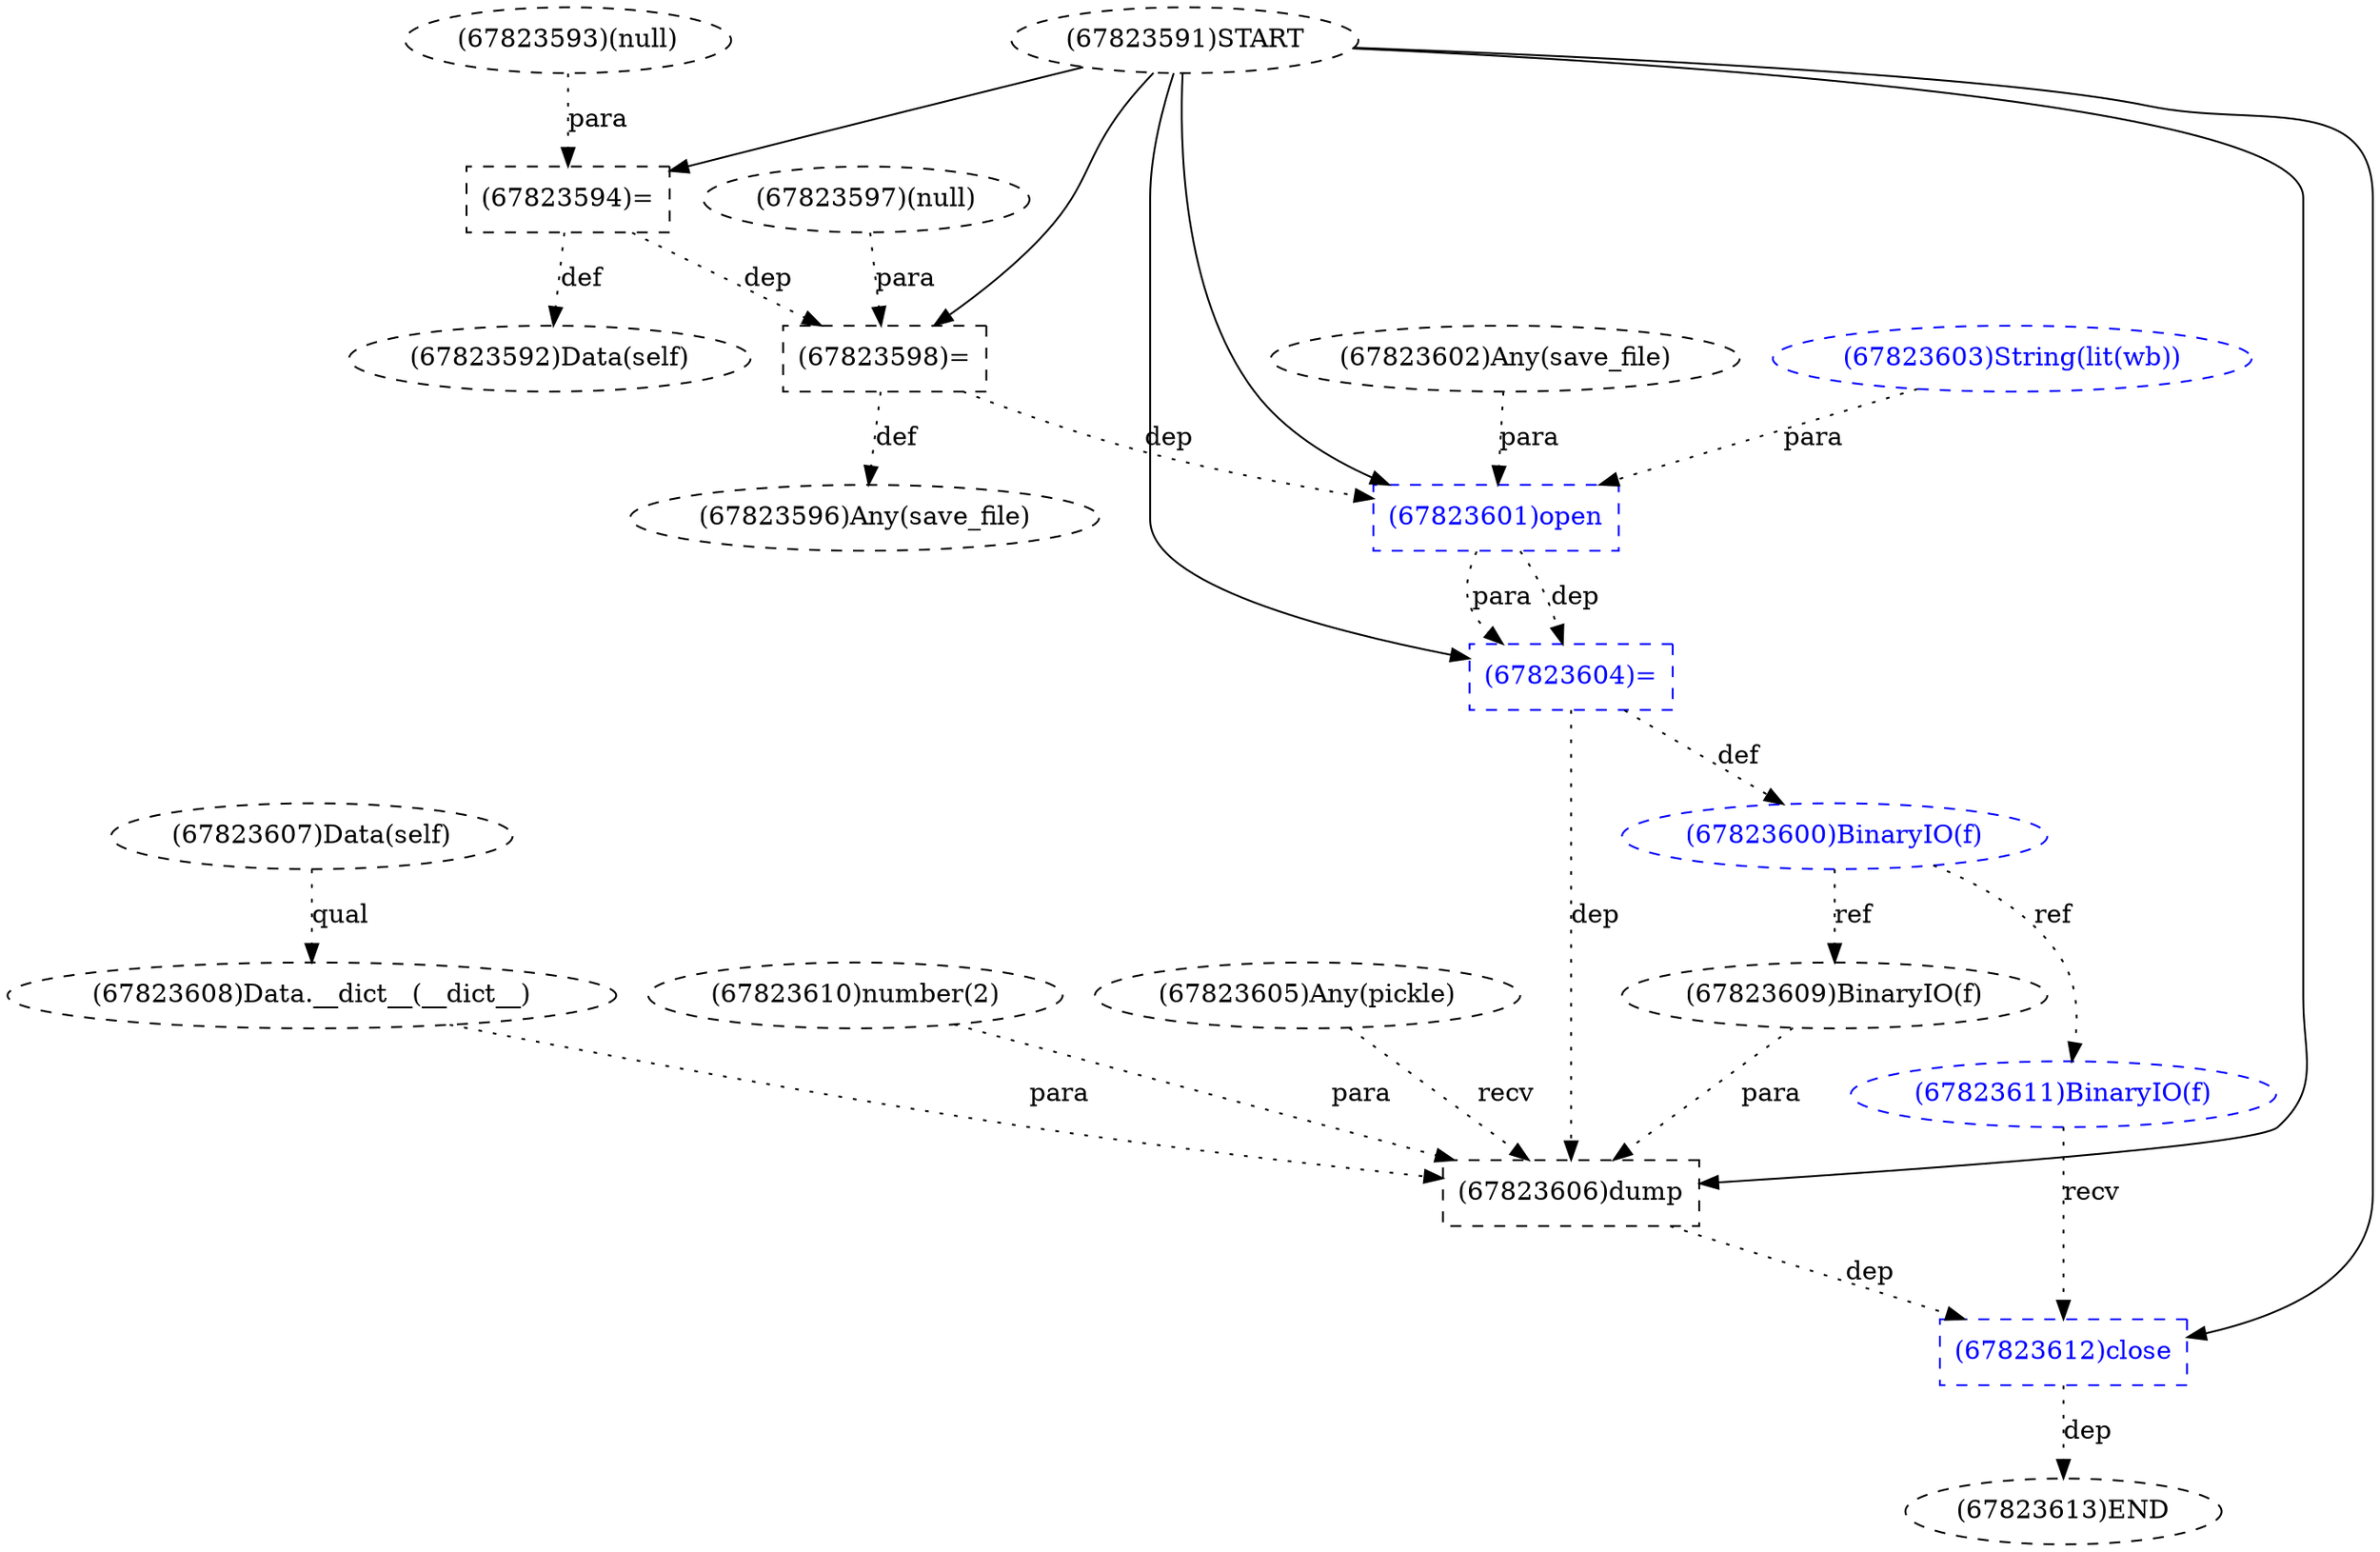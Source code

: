 digraph G {
1 [label="(67823591)START" style=dashed]
2 [label="(67823598)=" shape=box style=dashed]
3 [label="(67823609)BinaryIO(f)" shape=ellipse style=dashed]
4 [label="(67823606)dump" shape=box style=dashed]
5 [label="(67823600)BinaryIO(f)" shape=ellipse style=dashed color=blue fontcolor=blue]
6 [label="(67823605)Any(pickle)" shape=ellipse style=dashed]
7 [label="(67823603)String(lit(wb))" shape=ellipse style=dashed color=blue fontcolor=blue]
8 [label="(67823596)Any(save_file)" shape=ellipse style=dashed]
9 [label="(67823593)(null)" shape=ellipse style=dashed]
10 [label="(67823592)Data(self)" shape=ellipse style=dashed]
11 [label="(67823610)number(2)" shape=ellipse style=dashed]
12 [label="(67823613)END" style=dashed]
13 [label="(67823611)BinaryIO(f)" shape=ellipse style=dashed color=blue fontcolor=blue]
14 [label="(67823612)close" shape=box style=dashed color=blue fontcolor=blue]
15 [label="(67823608)Data.__dict__(__dict__)" shape=ellipse style=dashed]
16 [label="(67823601)open" shape=box style=dashed color=blue fontcolor=blue]
17 [label="(67823602)Any(save_file)" shape=ellipse style=dashed]
18 [label="(67823597)(null)" shape=ellipse style=dashed]
19 [label="(67823604)=" shape=box style=dashed color=blue fontcolor=blue]
20 [label="(67823607)Data(self)" shape=ellipse style=dashed]
21 [label="(67823594)=" shape=box style=dashed]
1 -> 2 [label="" style=solid];
18 -> 2 [label="para" style=dotted];
21 -> 2 [label="dep" style=dotted];
5 -> 3 [label="ref" style=dotted];
1 -> 4 [label="" style=solid];
6 -> 4 [label="recv" style=dotted];
15 -> 4 [label="para" style=dotted];
3 -> 4 [label="para" style=dotted];
11 -> 4 [label="para" style=dotted];
19 -> 4 [label="dep" style=dotted];
19 -> 5 [label="def" style=dotted];
2 -> 8 [label="def" style=dotted];
21 -> 10 [label="def" style=dotted];
14 -> 12 [label="dep" style=dotted];
5 -> 13 [label="ref" style=dotted];
1 -> 14 [label="" style=solid];
13 -> 14 [label="recv" style=dotted];
4 -> 14 [label="dep" style=dotted];
20 -> 15 [label="qual" style=dotted];
1 -> 16 [label="" style=solid];
17 -> 16 [label="para" style=dotted];
7 -> 16 [label="para" style=dotted];
2 -> 16 [label="dep" style=dotted];
1 -> 19 [label="" style=solid];
16 -> 19 [label="dep" style=dotted];
16 -> 19 [label="para" style=dotted];
1 -> 21 [label="" style=solid];
9 -> 21 [label="para" style=dotted];
}